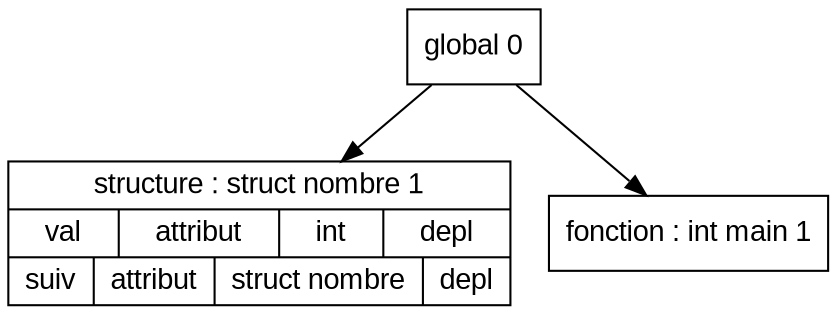 digraph "tds"{

	node [fontname="Arial"];

	N1 [shape=record label="{ structure : struct nombre 1
	| { val | attribut | int | depl }
	| { suiv | attribut | struct nombre | depl }
	}"];

	N2 [shape=record label="{ fonction : int main 1
	}"];

	N0 [shape=record label="{ global 0
	}"];


	N0 -> N1; 
	N0 -> N2; 
}
